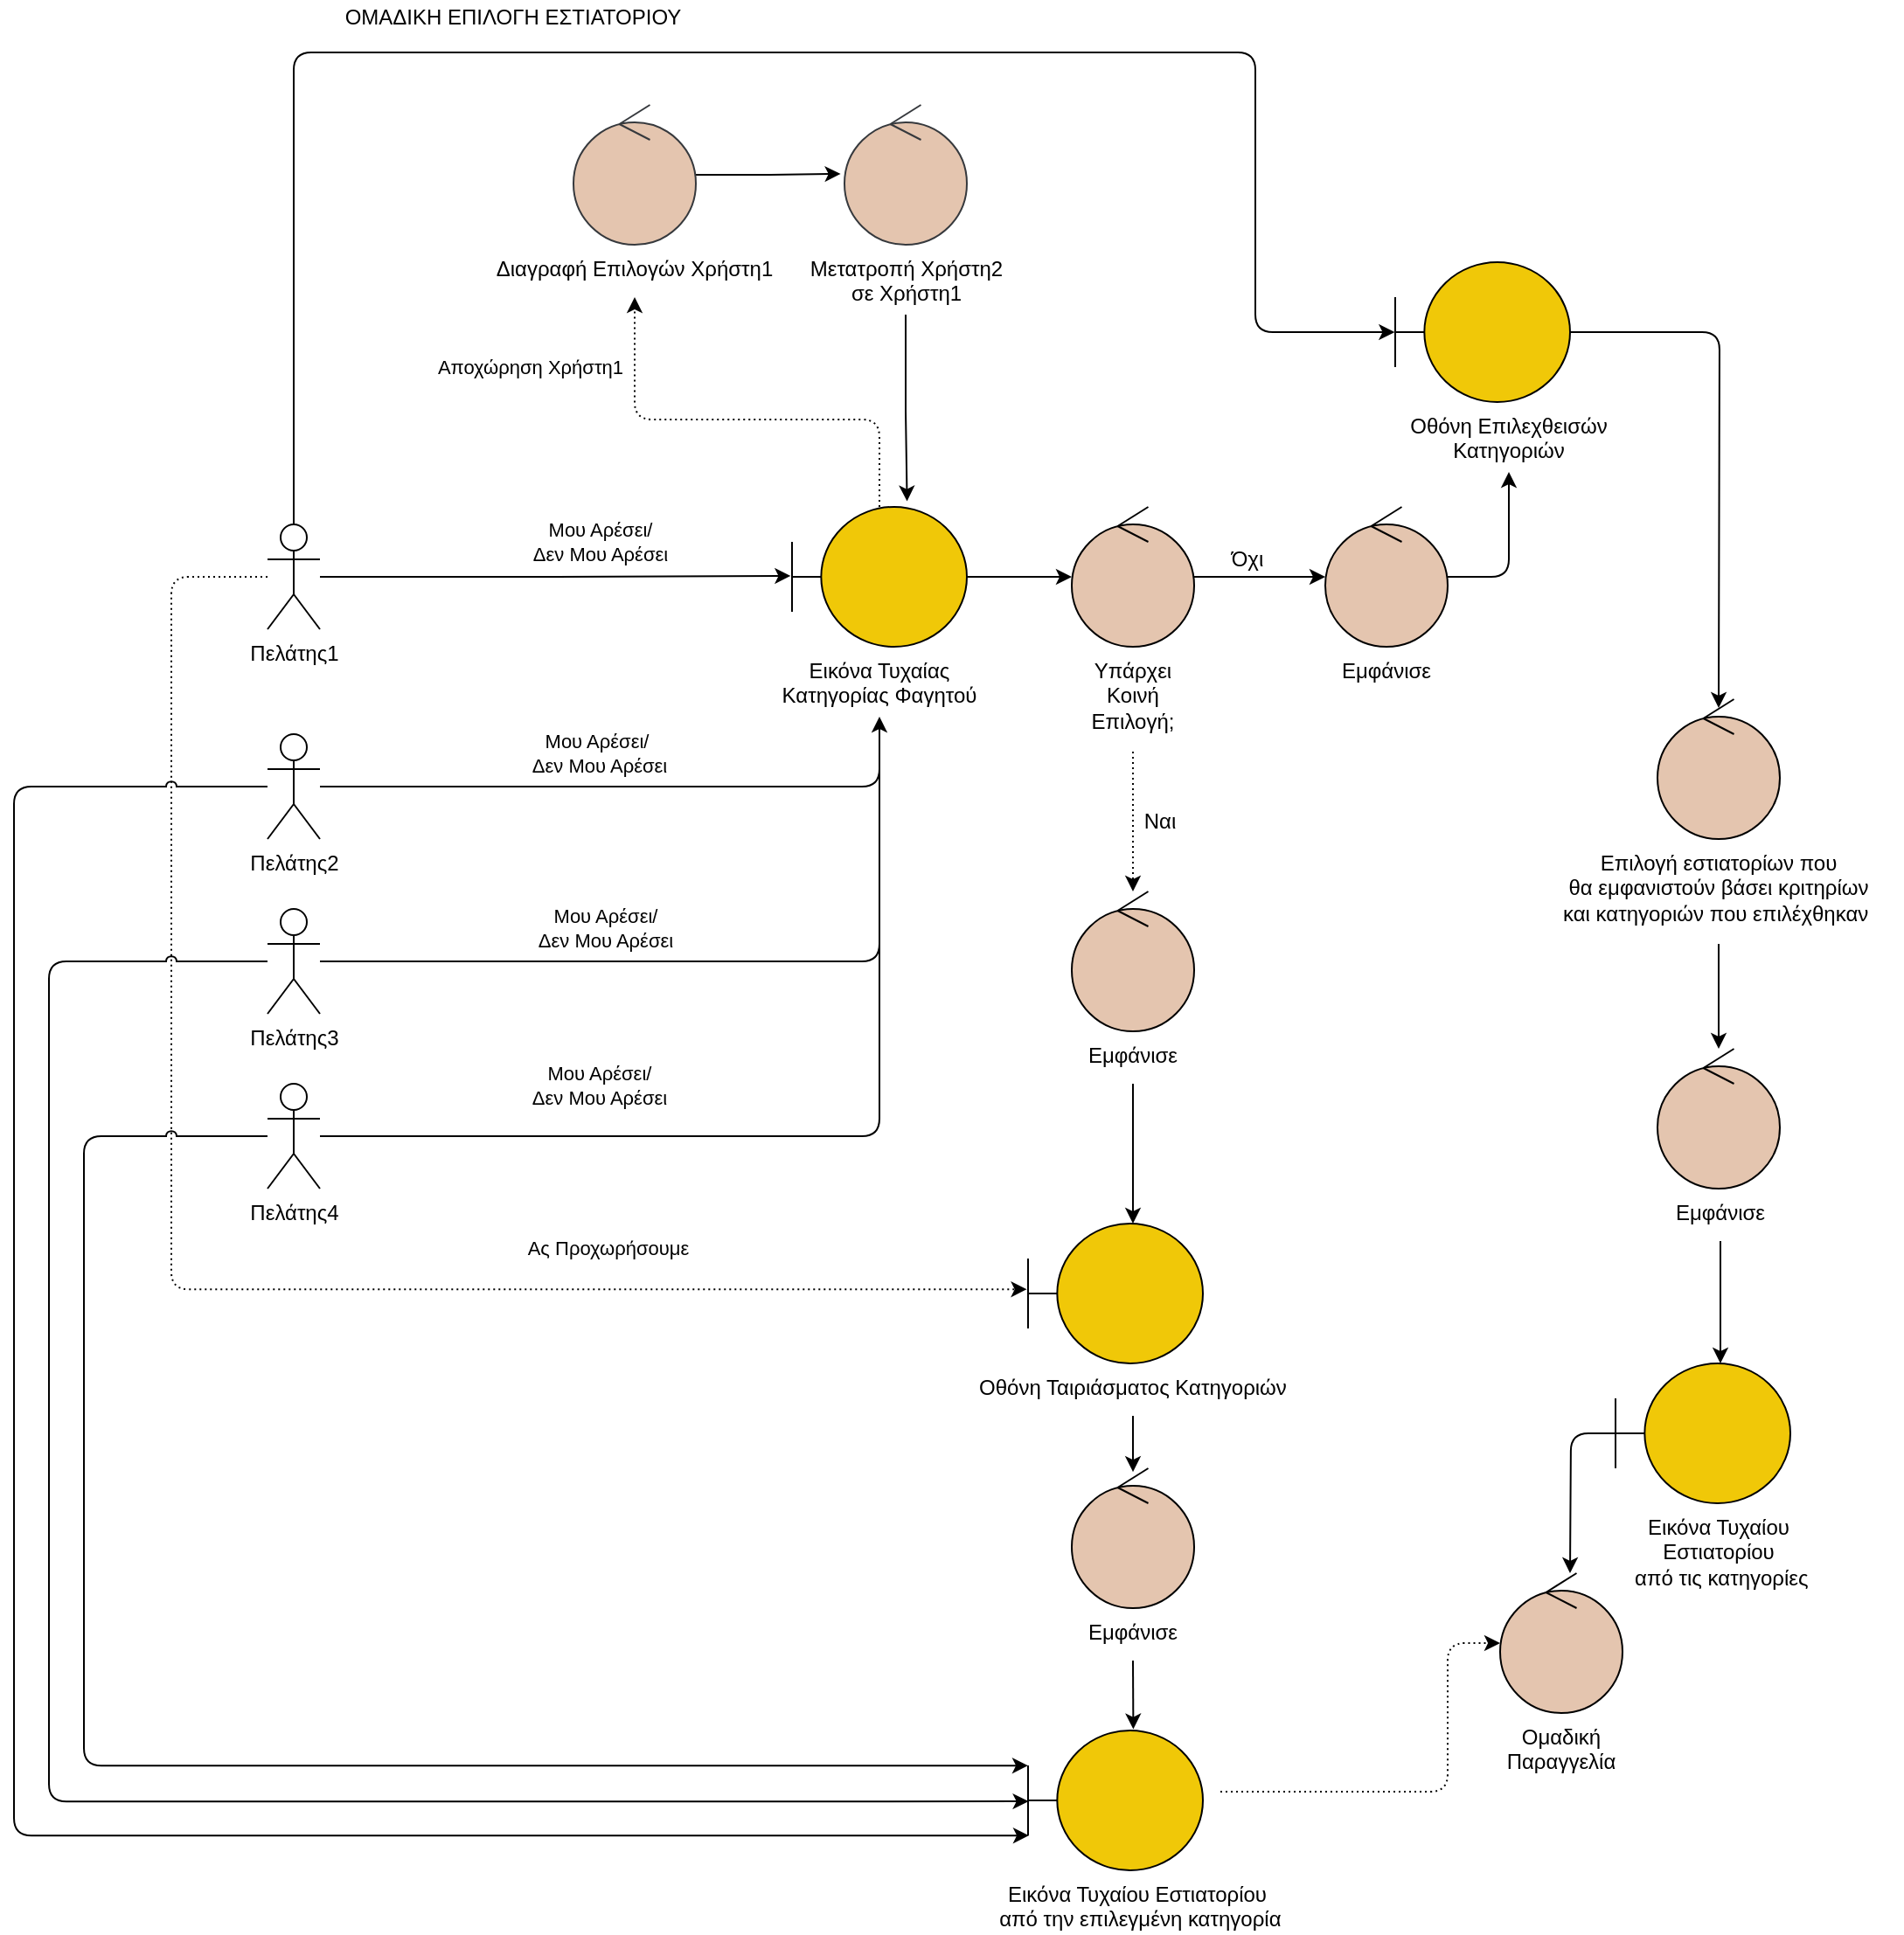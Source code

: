 <mxfile version="17.4.2" type="device"><diagram id="_NEF_zK0TXl3RWh3A6Ux" name="Page-1"><mxGraphModel dx="155" dy="-298" grid="1" gridSize="10" guides="1" tooltips="1" connect="1" arrows="1" fold="1" page="1" pageScale="1" pageWidth="850" pageHeight="1100" math="0" shadow="0"><root><mxCell id="0"/><mxCell id="1" parent="0"/><mxCell id="1qHovcCD5uMdtW0SAo7G-146" style="edgeStyle=orthogonalEdgeStyle;rounded=0;orthogonalLoop=1;jettySize=auto;html=1;entryX=-0.008;entryY=0.493;entryDx=0;entryDy=0;entryPerimeter=0;" parent="1" source="1qHovcCD5uMdtW0SAo7G-150" target="1qHovcCD5uMdtW0SAo7G-154" edge="1"><mxGeometry relative="1" as="geometry"/></mxCell><mxCell id="1qHovcCD5uMdtW0SAo7G-147" value="Μου Αρέσει/&lt;br&gt;Δεν Μου Αρέσει" style="edgeLabel;html=1;align=center;verticalAlign=middle;resizable=0;points=[];labelBackgroundColor=none;" parent="1qHovcCD5uMdtW0SAo7G-146" vertex="1" connectable="0"><mxGeometry x="-0.22" y="-2" relative="1" as="geometry"><mxPoint x="55" y="-22" as="offset"/></mxGeometry></mxCell><mxCell id="1qHovcCD5uMdtW0SAo7G-148" style="edgeStyle=orthogonalEdgeStyle;rounded=1;orthogonalLoop=1;jettySize=auto;html=1;entryX=-0.007;entryY=0.47;entryDx=0;entryDy=0;entryPerimeter=0;fillColor=#a20025;strokeColor=#000000;dashed=1;dashPattern=1 2;jumpStyle=arc;" parent="1" source="1qHovcCD5uMdtW0SAo7G-150" target="1qHovcCD5uMdtW0SAo7G-178" edge="1"><mxGeometry relative="1" as="geometry"><Array as="points"><mxPoint x="1530" y="1570"/><mxPoint x="1530" y="1978"/></Array></mxGeometry></mxCell><mxCell id="1qHovcCD5uMdtW0SAo7G-149" style="edgeStyle=orthogonalEdgeStyle;rounded=1;orthogonalLoop=1;jettySize=auto;html=1;entryX=-0.003;entryY=0.494;entryDx=0;entryDy=0;entryPerimeter=0;" parent="1" source="1qHovcCD5uMdtW0SAo7G-150" target="1qHovcCD5uMdtW0SAo7G-170" edge="1"><mxGeometry relative="1" as="geometry"><Array as="points"><mxPoint x="1600" y="1270"/><mxPoint x="2150" y="1270"/><mxPoint x="2150" y="1430"/><mxPoint x="2230" y="1430"/></Array></mxGeometry></mxCell><mxCell id="1qHovcCD5uMdtW0SAo7G-150" value="Πελάτης1" style="shape=umlActor;verticalLabelPosition=bottom;verticalAlign=top;html=1;outlineConnect=0;" parent="1" vertex="1"><mxGeometry x="1585" y="1540" width="30" height="60" as="geometry"/></mxCell><mxCell id="1qHovcCD5uMdtW0SAo7G-151" style="edgeStyle=orthogonalEdgeStyle;rounded=1;orthogonalLoop=1;jettySize=auto;html=1;fillColor=#ffff88;strokeColor=#000000;dashed=1;dashPattern=1 2;entryX=0.5;entryY=1;entryDx=0;entryDy=0;" parent="1" source="1qHovcCD5uMdtW0SAo7G-154" target="1qHovcCD5uMdtW0SAo7G-196" edge="1"><mxGeometry relative="1" as="geometry"><mxPoint x="1795" y="1390" as="targetPoint"/><Array as="points"><mxPoint x="1935" y="1480"/><mxPoint x="1795" y="1480"/></Array></mxGeometry></mxCell><mxCell id="1qHovcCD5uMdtW0SAo7G-152" value="Αποχώρηση Χρήστη1" style="edgeLabel;html=1;align=center;verticalAlign=middle;resizable=0;points=[];labelBackgroundColor=none;" parent="1qHovcCD5uMdtW0SAo7G-151" vertex="1" connectable="0"><mxGeometry x="0.497" y="-1" relative="1" as="geometry"><mxPoint x="-61" y="-26" as="offset"/></mxGeometry></mxCell><mxCell id="1qHovcCD5uMdtW0SAo7G-153" style="edgeStyle=orthogonalEdgeStyle;rounded=0;orthogonalLoop=1;jettySize=auto;html=1;" parent="1" source="1qHovcCD5uMdtW0SAo7G-154" target="1qHovcCD5uMdtW0SAo7G-190" edge="1"><mxGeometry relative="1" as="geometry"/></mxCell><mxCell id="1qHovcCD5uMdtW0SAo7G-154" value="" style="shape=umlBoundary;whiteSpace=wrap;html=1;fillColor=#F0C808;" parent="1" vertex="1"><mxGeometry x="1885" y="1530" width="100" height="80" as="geometry"/></mxCell><mxCell id="1qHovcCD5uMdtW0SAo7G-155" style="edgeStyle=orthogonalEdgeStyle;rounded=1;orthogonalLoop=1;jettySize=auto;html=1;entryX=0.5;entryY=1;entryDx=0;entryDy=0;" parent="1" source="1qHovcCD5uMdtW0SAo7G-157" target="1qHovcCD5uMdtW0SAo7G-198" edge="1"><mxGeometry relative="1" as="geometry"><Array as="points"><mxPoint x="1935" y="1690"/></Array></mxGeometry></mxCell><mxCell id="1qHovcCD5uMdtW0SAo7G-156" style="edgeStyle=orthogonalEdgeStyle;rounded=1;orthogonalLoop=1;jettySize=auto;html=1;entryX=0.005;entryY=0.751;entryDx=0;entryDy=0;entryPerimeter=0;jumpStyle=arc;" parent="1" source="1qHovcCD5uMdtW0SAo7G-157" target="1qHovcCD5uMdtW0SAo7G-204" edge="1"><mxGeometry relative="1" as="geometry"><mxPoint x="2019.34" y="2290.16" as="targetPoint"/><Array as="points"><mxPoint x="1440" y="1690"/><mxPoint x="1440" y="2290"/></Array></mxGeometry></mxCell><mxCell id="1qHovcCD5uMdtW0SAo7G-157" value="Πελάτης2" style="shape=umlActor;verticalLabelPosition=bottom;verticalAlign=top;html=1;outlineConnect=0;" parent="1" vertex="1"><mxGeometry x="1585" y="1660" width="30" height="60" as="geometry"/></mxCell><mxCell id="1qHovcCD5uMdtW0SAo7G-158" style="edgeStyle=orthogonalEdgeStyle;rounded=1;orthogonalLoop=1;jettySize=auto;html=1;endArrow=none;endFill=0;" parent="1" source="1qHovcCD5uMdtW0SAo7G-160" edge="1"><mxGeometry relative="1" as="geometry"><Array as="points"><mxPoint x="1935" y="1790"/></Array><mxPoint x="1935" y="1660" as="targetPoint"/></mxGeometry></mxCell><mxCell id="1qHovcCD5uMdtW0SAo7G-159" style="edgeStyle=orthogonalEdgeStyle;rounded=1;orthogonalLoop=1;jettySize=auto;html=1;entryX=0.003;entryY=0.507;entryDx=0;entryDy=0;entryPerimeter=0;jumpStyle=arc;" parent="1" source="1qHovcCD5uMdtW0SAo7G-160" target="1qHovcCD5uMdtW0SAo7G-204" edge="1"><mxGeometry relative="1" as="geometry"><mxPoint x="2019.23" y="2270.09" as="targetPoint"/><Array as="points"><mxPoint x="1460" y="1790"/><mxPoint x="1460" y="2271"/></Array></mxGeometry></mxCell><mxCell id="1qHovcCD5uMdtW0SAo7G-160" value="Πελάτης3" style="shape=umlActor;verticalLabelPosition=bottom;verticalAlign=top;html=1;outlineConnect=0;" parent="1" vertex="1"><mxGeometry x="1585" y="1760" width="30" height="60" as="geometry"/></mxCell><mxCell id="1qHovcCD5uMdtW0SAo7G-161" style="edgeStyle=orthogonalEdgeStyle;rounded=1;orthogonalLoop=1;jettySize=auto;html=1;endArrow=none;endFill=0;" parent="1" source="1qHovcCD5uMdtW0SAo7G-163" edge="1"><mxGeometry relative="1" as="geometry"><Array as="points"><mxPoint x="1935" y="1890"/></Array><mxPoint x="1935" y="1660" as="targetPoint"/></mxGeometry></mxCell><mxCell id="1qHovcCD5uMdtW0SAo7G-162" style="edgeStyle=orthogonalEdgeStyle;rounded=1;orthogonalLoop=1;jettySize=auto;html=1;entryX=0;entryY=0.251;entryDx=0;entryDy=0;entryPerimeter=0;jumpStyle=arc;" parent="1" source="1qHovcCD5uMdtW0SAo7G-163" target="1qHovcCD5uMdtW0SAo7G-204" edge="1"><mxGeometry relative="1" as="geometry"><mxPoint x="2018.9" y="2250.11" as="targetPoint"/><Array as="points"><mxPoint x="1480" y="1890"/><mxPoint x="1480" y="2250"/></Array></mxGeometry></mxCell><mxCell id="1qHovcCD5uMdtW0SAo7G-163" value="Πελάτης4" style="shape=umlActor;verticalLabelPosition=bottom;verticalAlign=top;html=1;outlineConnect=0;" parent="1" vertex="1"><mxGeometry x="1585" y="1860" width="30" height="60" as="geometry"/></mxCell><mxCell id="1qHovcCD5uMdtW0SAo7G-164" value="Μου Αρέσει/&lt;br&gt;&amp;nbsp;Δεν Μου Αρέσει" style="edgeLabel;html=1;align=center;verticalAlign=middle;resizable=0;points=[];labelBackgroundColor=none;" parent="1" vertex="1" connectable="0"><mxGeometry x="1785" y="1700" as="geometry"><mxPoint x="-12" y="-29" as="offset"/></mxGeometry></mxCell><mxCell id="1qHovcCD5uMdtW0SAo7G-165" value="Μου Αρέσει/&lt;br&gt;Δεν Μου Αρέσει" style="edgeLabel;html=1;align=center;verticalAlign=middle;resizable=0;points=[];labelBackgroundColor=none;" parent="1" vertex="1" connectable="0"><mxGeometry x="1790" y="1800" as="geometry"><mxPoint x="-12" y="-29" as="offset"/></mxGeometry></mxCell><mxCell id="1qHovcCD5uMdtW0SAo7G-166" value="&lt;span style=&quot;color: rgb(0, 0, 0); font-family: helvetica; font-size: 11px; font-style: normal; font-weight: 400; letter-spacing: normal; text-indent: 0px; text-transform: none; word-spacing: 0px; display: inline; float: none;&quot;&gt;Μου Αρέσει/&lt;br&gt;Δεν Μου Αρέσει&lt;/span&gt;" style="text;whiteSpace=wrap;html=1;labelBackgroundColor=none;align=center;" parent="1" vertex="1"><mxGeometry x="1735" y="1840" width="80" height="30" as="geometry"/></mxCell><mxCell id="1qHovcCD5uMdtW0SAo7G-167" style="edgeStyle=orthogonalEdgeStyle;rounded=1;orthogonalLoop=1;jettySize=auto;html=1;entryX=0.5;entryY=1;entryDx=0;entryDy=0;" parent="1" source="1qHovcCD5uMdtW0SAo7G-168" target="1qHovcCD5uMdtW0SAo7G-201" edge="1"><mxGeometry relative="1" as="geometry"><Array as="points"><mxPoint x="2295" y="1570"/></Array></mxGeometry></mxCell><mxCell id="1qHovcCD5uMdtW0SAo7G-168" value="" style="ellipse;shape=umlControl;whiteSpace=wrap;html=1;fillColor=#E4C5AF;" parent="1" vertex="1"><mxGeometry x="2190" y="1530" width="70" height="80" as="geometry"/></mxCell><mxCell id="1qHovcCD5uMdtW0SAo7G-169" style="edgeStyle=orthogonalEdgeStyle;rounded=1;orthogonalLoop=1;jettySize=auto;html=1;" parent="1" source="1qHovcCD5uMdtW0SAo7G-170" edge="1"><mxGeometry relative="1" as="geometry"><mxPoint x="2415" y="1645" as="targetPoint"/></mxGeometry></mxCell><mxCell id="1qHovcCD5uMdtW0SAo7G-170" value="" style="shape=umlBoundary;whiteSpace=wrap;html=1;fillColor=#F0C808;" parent="1" vertex="1"><mxGeometry x="2230" y="1390" width="100" height="80" as="geometry"/></mxCell><mxCell id="1qHovcCD5uMdtW0SAo7G-171" style="edgeStyle=orthogonalEdgeStyle;rounded=1;orthogonalLoop=1;jettySize=auto;html=1;entryX=1;entryY=0.5;entryDx=0;entryDy=0;" parent="1" source="1qHovcCD5uMdtW0SAo7G-172" edge="1"><mxGeometry relative="1" as="geometry"><mxPoint x="2330" y="2140" as="targetPoint"/></mxGeometry></mxCell><mxCell id="1qHovcCD5uMdtW0SAo7G-172" value="" style="shape=umlBoundary;whiteSpace=wrap;html=1;fillColor=#F0C808;" parent="1" vertex="1"><mxGeometry x="2356" y="2020" width="100" height="80" as="geometry"/></mxCell><mxCell id="1qHovcCD5uMdtW0SAo7G-173" style="edgeStyle=orthogonalEdgeStyle;rounded=0;orthogonalLoop=1;jettySize=auto;html=1;exitX=0.5;exitY=1;exitDx=0;exitDy=0;" parent="1" source="1qHovcCD5uMdtW0SAo7G-195" target="1qHovcCD5uMdtW0SAo7G-175" edge="1"><mxGeometry relative="1" as="geometry"><mxPoint x="2410" y="1862.5" as="sourcePoint"/></mxGeometry></mxCell><mxCell id="1qHovcCD5uMdtW0SAo7G-174" style="edgeStyle=orthogonalEdgeStyle;rounded=0;orthogonalLoop=1;jettySize=auto;html=1;entryX=0.6;entryY=0;entryDx=0;entryDy=0;entryPerimeter=0;exitX=0.5;exitY=1;exitDx=0;exitDy=0;" parent="1" source="1qHovcCD5uMdtW0SAo7G-210" target="1qHovcCD5uMdtW0SAo7G-172" edge="1"><mxGeometry relative="1" as="geometry"/></mxCell><mxCell id="1qHovcCD5uMdtW0SAo7G-175" value="" style="ellipse;shape=umlControl;whiteSpace=wrap;html=1;fillColor=#E4C5AF;" parent="1" vertex="1"><mxGeometry x="2380" y="1840" width="70" height="80" as="geometry"/></mxCell><mxCell id="1qHovcCD5uMdtW0SAo7G-176" style="edgeStyle=orthogonalEdgeStyle;rounded=0;orthogonalLoop=1;jettySize=auto;html=1;fillColor=#a20025;strokeColor=#000000;exitX=0.5;exitY=1;exitDx=0;exitDy=0;" parent="1" source="1qHovcCD5uMdtW0SAo7G-202" target="1qHovcCD5uMdtW0SAo7G-178" edge="1"><mxGeometry relative="1" as="geometry"><mxPoint x="2165" y="1685" as="targetPoint"/><Array as="points"><mxPoint x="2080" y="1910"/><mxPoint x="2080" y="1910"/></Array></mxGeometry></mxCell><mxCell id="1qHovcCD5uMdtW0SAo7G-177" value="" style="ellipse;shape=umlControl;whiteSpace=wrap;html=1;fillColor=#E4C5AF;fontColor=#ffffff;strokeColor=#000000;" parent="1" vertex="1"><mxGeometry x="2045" y="1750" width="70" height="80" as="geometry"/></mxCell><mxCell id="1qHovcCD5uMdtW0SAo7G-178" value="" style="shape=umlBoundary;whiteSpace=wrap;html=1;fillColor=#F0C808;fontColor=#ffffff;strokeColor=#000000;" parent="1" vertex="1"><mxGeometry x="2020" y="1940" width="100" height="80" as="geometry"/></mxCell><mxCell id="1qHovcCD5uMdtW0SAo7G-179" style="edgeStyle=orthogonalEdgeStyle;rounded=0;orthogonalLoop=1;jettySize=auto;html=1;entryX=0.602;entryY=-0.009;entryDx=0;entryDy=0;entryPerimeter=0;fillColor=#a20025;strokeColor=#000000;exitX=0.5;exitY=1;exitDx=0;exitDy=0;" parent="1" source="1qHovcCD5uMdtW0SAo7G-207" target="1qHovcCD5uMdtW0SAo7G-204" edge="1"><mxGeometry relative="1" as="geometry"><mxPoint x="2084.79" y="2226.89" as="targetPoint"/><Array as="points"/></mxGeometry></mxCell><mxCell id="1qHovcCD5uMdtW0SAo7G-180" value="" style="ellipse;shape=umlControl;whiteSpace=wrap;html=1;fillColor=#E4C5AF;fontColor=#ffffff;strokeColor=#000000;" parent="1" vertex="1"><mxGeometry x="2045" y="2080" width="70" height="80" as="geometry"/></mxCell><mxCell id="1qHovcCD5uMdtW0SAo7G-181" value="&lt;div style=&quot;&quot;&gt;&lt;font face=&quot;helvetica&quot;&gt;&lt;span style=&quot;font-size: 11px;&quot;&gt;Ας Προχωρήσουμε&lt;/span&gt;&lt;/font&gt;&lt;/div&gt;" style="text;whiteSpace=wrap;html=1;labelBackgroundColor=none;align=center;" parent="1" vertex="1"><mxGeometry x="1730" y="1940" width="100" height="30" as="geometry"/></mxCell><mxCell id="1qHovcCD5uMdtW0SAo7G-182" style="edgeStyle=orthogonalEdgeStyle;rounded=1;orthogonalLoop=1;jettySize=auto;html=1;entryX=0.5;entryY=1;entryDx=0;entryDy=0;fillColor=#a20025;strokeColor=#000000;dashed=1;dashPattern=1 2;" parent="1" edge="1"><mxGeometry relative="1" as="geometry"><Array as="points"><mxPoint x="2260" y="2265"/><mxPoint x="2260" y="2180"/></Array><mxPoint x="2290" y="2180" as="targetPoint"/><mxPoint x="2130" y="2265" as="sourcePoint"/></mxGeometry></mxCell><mxCell id="1qHovcCD5uMdtW0SAo7G-183" value="ΟΜΑΔΙΚΗ ΕΠΙΛΟΓΗ ΕΣΤΙΑΤΟΡΙΟΥ" style="text;html=1;align=center;verticalAlign=middle;resizable=0;points=[];autosize=1;strokeColor=none;fillColor=none;" parent="1" vertex="1"><mxGeometry x="1620" y="1240" width="210" height="20" as="geometry"/></mxCell><mxCell id="1qHovcCD5uMdtW0SAo7G-184" style="edgeStyle=orthogonalEdgeStyle;rounded=0;orthogonalLoop=1;jettySize=auto;html=1;entryX=-0.031;entryY=0.493;entryDx=0;entryDy=0;entryPerimeter=0;fillColor=#d80073;strokeColor=#000000;" parent="1" source="1qHovcCD5uMdtW0SAo7G-185" target="1qHovcCD5uMdtW0SAo7G-187" edge="1"><mxGeometry relative="1" as="geometry"/></mxCell><mxCell id="1qHovcCD5uMdtW0SAo7G-185" value="" style="ellipse;shape=umlControl;whiteSpace=wrap;html=1;fillColor=#E4C5AF;strokeColor=#36393d;" parent="1" vertex="1"><mxGeometry x="1760" y="1300" width="70" height="80" as="geometry"/></mxCell><mxCell id="1qHovcCD5uMdtW0SAo7G-186" style="edgeStyle=orthogonalEdgeStyle;rounded=0;orthogonalLoop=1;jettySize=auto;html=1;entryX=0.658;entryY=-0.04;entryDx=0;entryDy=0;entryPerimeter=0;fillColor=#d80073;strokeColor=#000000;exitX=0.5;exitY=1;exitDx=0;exitDy=0;" parent="1" source="1qHovcCD5uMdtW0SAo7G-197" target="1qHovcCD5uMdtW0SAo7G-154" edge="1"><mxGeometry relative="1" as="geometry"/></mxCell><mxCell id="1qHovcCD5uMdtW0SAo7G-187" value="" style="ellipse;shape=umlControl;whiteSpace=wrap;html=1;fillColor=#E4C5AF;strokeColor=#36393d;" parent="1" vertex="1"><mxGeometry x="1915" y="1300" width="70" height="80" as="geometry"/></mxCell><mxCell id="1qHovcCD5uMdtW0SAo7G-188" style="edgeStyle=orthogonalEdgeStyle;rounded=0;orthogonalLoop=1;jettySize=auto;html=1;" parent="1" source="1qHovcCD5uMdtW0SAo7G-190" target="1qHovcCD5uMdtW0SAo7G-168" edge="1"><mxGeometry relative="1" as="geometry"/></mxCell><mxCell id="1qHovcCD5uMdtW0SAo7G-189" style="edgeStyle=orthogonalEdgeStyle;rounded=0;orthogonalLoop=1;jettySize=auto;html=1;fillColor=#a20025;strokeColor=#000000;exitX=0.5;exitY=1;exitDx=0;exitDy=0;dashed=1;dashPattern=1 2;" parent="1" source="1qHovcCD5uMdtW0SAo7G-199" target="1qHovcCD5uMdtW0SAo7G-177" edge="1"><mxGeometry relative="1" as="geometry"/></mxCell><mxCell id="1qHovcCD5uMdtW0SAo7G-190" value="" style="ellipse;shape=umlControl;whiteSpace=wrap;html=1;fillColor=#E4C5AF;" parent="1" vertex="1"><mxGeometry x="2045" y="1530" width="70" height="80" as="geometry"/></mxCell><mxCell id="1qHovcCD5uMdtW0SAo7G-191" value="Όχι" style="text;html=1;align=center;verticalAlign=middle;resizable=0;points=[];autosize=1;strokeColor=none;fillColor=none;" parent="1" vertex="1"><mxGeometry x="2130" y="1550" width="30" height="20" as="geometry"/></mxCell><mxCell id="1qHovcCD5uMdtW0SAo7G-192" value="Ναι" style="text;html=1;align=center;verticalAlign=middle;resizable=0;points=[];autosize=1;strokeColor=none;fillColor=none;" parent="1" vertex="1"><mxGeometry x="2080" y="1700" width="30" height="20" as="geometry"/></mxCell><mxCell id="1qHovcCD5uMdtW0SAo7G-193" value="" style="ellipse;shape=umlControl;whiteSpace=wrap;html=1;fillColor=#E4C5AF;" parent="1" vertex="1"><mxGeometry x="2290" y="2140" width="70" height="80" as="geometry"/></mxCell><mxCell id="1qHovcCD5uMdtW0SAo7G-194" value="" style="ellipse;shape=umlControl;whiteSpace=wrap;html=1;fillColor=#E4C5AF;" parent="1" vertex="1"><mxGeometry x="2380" y="1640" width="70" height="80" as="geometry"/></mxCell><mxCell id="1qHovcCD5uMdtW0SAo7G-195" value="&lt;span style=&quot;font-family: helvetica; font-size: 12px; font-style: normal; font-weight: 400; letter-spacing: normal; text-indent: 0px; text-transform: none; word-spacing: 0px; display: inline; float: none;&quot;&gt;Επιλογή εστιατορίων που &lt;br&gt;θα εμφανιστούν βάσει κριτηρίων &lt;br&gt;και κατηγοριών που επιλέχθηκαν&amp;nbsp;&lt;/span&gt;" style="text;whiteSpace=wrap;html=1;align=center;labelBackgroundColor=none;fontColor=default;" parent="1" vertex="1"><mxGeometry x="2310" y="1720" width="210" height="60" as="geometry"/></mxCell><mxCell id="1qHovcCD5uMdtW0SAo7G-196" value="&lt;meta charset=&quot;utf-8&quot;&gt;&lt;span style=&quot;font-family: helvetica; font-size: 12px; font-style: normal; font-weight: 400; letter-spacing: normal; text-indent: 0px; text-transform: none; word-spacing: 0px; display: inline; float: none;&quot;&gt;Διαγραφή Επιλογών Χρήστη1&lt;/span&gt;" style="text;whiteSpace=wrap;html=1;align=center;labelBackgroundColor=none;fontColor=default;" parent="1" vertex="1"><mxGeometry x="1700" y="1380" width="190" height="30" as="geometry"/></mxCell><mxCell id="1qHovcCD5uMdtW0SAo7G-197" value="&lt;span style=&quot;font-family: helvetica; font-size: 12px; font-style: normal; font-weight: 400; letter-spacing: normal; text-indent: 0px; text-transform: none; word-spacing: 0px; display: inline; float: none;&quot;&gt;Μετατροπή Χρήστη2&lt;br&gt;σε Χρήστη1&lt;/span&gt;" style="text;whiteSpace=wrap;html=1;align=center;labelBackgroundColor=none;fontColor=default;" parent="1" vertex="1"><mxGeometry x="1882.5" y="1380" width="135" height="40" as="geometry"/></mxCell><mxCell id="1qHovcCD5uMdtW0SAo7G-198" value="&lt;span style=&quot;font-family: helvetica; font-size: 12px; font-style: normal; font-weight: 400; letter-spacing: normal; text-indent: 0px; text-transform: none; word-spacing: 0px; display: inline; float: none;&quot;&gt;Εικόνα Τυχαίας &lt;br&gt;Κατηγορίας Φαγητού&lt;/span&gt;" style="text;whiteSpace=wrap;html=1;align=center;labelBackgroundColor=none;fontColor=default;" parent="1" vertex="1"><mxGeometry x="1865" y="1610" width="140" height="40" as="geometry"/></mxCell><mxCell id="1qHovcCD5uMdtW0SAo7G-199" value="&lt;meta charset=&quot;utf-8&quot;&gt;&lt;span style=&quot;font-family: helvetica; font-size: 12px; font-style: normal; font-weight: 400; letter-spacing: normal; text-indent: 0px; text-transform: none; word-spacing: 0px; display: inline; float: none;&quot;&gt;Υπάρχει&lt;/span&gt;&lt;br style=&quot;font-family: helvetica; font-size: 12px; font-style: normal; font-weight: 400; letter-spacing: normal; text-indent: 0px; text-transform: none; word-spacing: 0px;&quot;&gt;&lt;span style=&quot;font-family: helvetica; font-size: 12px; font-style: normal; font-weight: 400; letter-spacing: normal; text-indent: 0px; text-transform: none; word-spacing: 0px; display: inline; float: none;&quot;&gt;Κοινή&lt;/span&gt;&lt;br style=&quot;font-family: helvetica; font-size: 12px; font-style: normal; font-weight: 400; letter-spacing: normal; text-indent: 0px; text-transform: none; word-spacing: 0px;&quot;&gt;&lt;span style=&quot;font-family: helvetica; font-size: 12px; font-style: normal; font-weight: 400; letter-spacing: normal; text-indent: 0px; text-transform: none; word-spacing: 0px; display: inline; float: none;&quot;&gt;Επιλογή;&lt;/span&gt;" style="text;whiteSpace=wrap;html=1;align=center;labelBackgroundColor=none;fontColor=default;" parent="1" vertex="1"><mxGeometry x="2040" y="1610" width="80" height="60" as="geometry"/></mxCell><mxCell id="1qHovcCD5uMdtW0SAo7G-200" value="&lt;meta charset=&quot;utf-8&quot;&gt;&lt;span style=&quot;font-family: helvetica; font-size: 12px; font-style: normal; font-weight: 400; letter-spacing: normal; text-indent: 0px; text-transform: none; word-spacing: 0px; display: inline; float: none;&quot;&gt;Εμφάνισε&lt;/span&gt;" style="text;whiteSpace=wrap;html=1;align=center;labelBackgroundColor=none;fontColor=default;" parent="1" vertex="1"><mxGeometry x="2185" y="1610" width="80" height="30" as="geometry"/></mxCell><mxCell id="1qHovcCD5uMdtW0SAo7G-201" value="&lt;span style=&quot;font-family: helvetica; font-size: 12px; font-style: normal; font-weight: 400; letter-spacing: normal; text-indent: 0px; text-transform: none; word-spacing: 0px; display: inline; float: none;&quot;&gt;Οθόνη Επιλεχθεισών &lt;br&gt;Κατηγοριών&lt;/span&gt;" style="text;whiteSpace=wrap;html=1;align=center;labelBackgroundColor=none;fontColor=default;" parent="1" vertex="1"><mxGeometry x="2220" y="1470" width="150" height="40" as="geometry"/></mxCell><mxCell id="1qHovcCD5uMdtW0SAo7G-202" value="&lt;meta charset=&quot;utf-8&quot;&gt;&lt;span style=&quot;font-family: helvetica; font-size: 12px; font-style: normal; font-weight: 400; letter-spacing: normal; text-indent: 0px; text-transform: none; word-spacing: 0px; display: inline; float: none;&quot;&gt;Εμφάνισε&lt;/span&gt;" style="text;whiteSpace=wrap;html=1;align=center;labelBackgroundColor=none;fontColor=default;" parent="1" vertex="1"><mxGeometry x="2040" y="1830" width="80" height="30" as="geometry"/></mxCell><mxCell id="1qHovcCD5uMdtW0SAo7G-203" value="&lt;span style=&quot;font-family: &amp;#34;helvetica&amp;#34; ; font-size: 12px ; font-style: normal ; font-weight: 400 ; letter-spacing: normal ; text-indent: 0px ; text-transform: none ; word-spacing: 0px ; display: inline ; float: none&quot;&gt;Εικόνα Τυχαίου Εστιατορίου&lt;br&gt;&amp;nbsp;από την επιλεγμένη κατηγορία&lt;/span&gt;" style="text;whiteSpace=wrap;html=1;align=center;labelBackgroundColor=none;fontColor=default;" parent="1" vertex="1"><mxGeometry x="1980" y="2310" width="205" height="30" as="geometry"/></mxCell><mxCell id="1qHovcCD5uMdtW0SAo7G-204" value="" style="shape=umlBoundary;whiteSpace=wrap;html=1;fillColor=#F0C808;fontColor=#ffffff;strokeColor=#000000;" parent="1" vertex="1"><mxGeometry x="2020" y="2230" width="100" height="80" as="geometry"/></mxCell><mxCell id="1qHovcCD5uMdtW0SAo7G-205" style="edgeStyle=orthogonalEdgeStyle;rounded=1;orthogonalLoop=1;jettySize=auto;html=1;entryX=0.5;entryY=0.026;entryDx=0;entryDy=0;entryPerimeter=0;fontColor=default;strokeColor=#000000;" parent="1" source="1qHovcCD5uMdtW0SAo7G-206" target="1qHovcCD5uMdtW0SAo7G-180" edge="1"><mxGeometry relative="1" as="geometry"/></mxCell><mxCell id="1qHovcCD5uMdtW0SAo7G-206" value="&lt;meta charset=&quot;utf-8&quot;&gt;&lt;span style=&quot;font-family: helvetica; font-size: 12px; font-style: normal; font-weight: 400; letter-spacing: normal; text-indent: 0px; text-transform: none; word-spacing: 0px; display: inline; float: none;&quot;&gt;Οθόνη Ταιριάσματος Κατηγοριών&lt;/span&gt;" style="text;whiteSpace=wrap;html=1;align=center;labelBackgroundColor=none;fontColor=default;" parent="1" vertex="1"><mxGeometry x="1970" y="2020" width="220" height="30" as="geometry"/></mxCell><mxCell id="1qHovcCD5uMdtW0SAo7G-207" value="&lt;meta charset=&quot;utf-8&quot;&gt;&lt;span style=&quot;font-family: helvetica; font-size: 12px; font-style: normal; font-weight: 400; letter-spacing: normal; text-indent: 0px; text-transform: none; word-spacing: 0px; display: inline; float: none;&quot;&gt;Εμφάνισε&lt;/span&gt;" style="text;whiteSpace=wrap;html=1;align=center;labelBackgroundColor=none;fontColor=default;" parent="1" vertex="1"><mxGeometry x="2040" y="2160" width="80" height="30" as="geometry"/></mxCell><mxCell id="1qHovcCD5uMdtW0SAo7G-208" value="&lt;meta charset=&quot;utf-8&quot;&gt;&lt;span style=&quot;font-family: helvetica; font-size: 12px; font-style: normal; font-weight: 400; letter-spacing: normal; text-indent: 0px; text-transform: none; word-spacing: 0px; display: inline; float: none;&quot;&gt;Ομαδική&lt;/span&gt;&lt;br style=&quot;font-family: helvetica; font-size: 12px; font-style: normal; font-weight: 400; letter-spacing: normal; text-indent: 0px; text-transform: none; word-spacing: 0px;&quot;&gt;&lt;span style=&quot;font-family: helvetica; font-size: 12px; font-style: normal; font-weight: 400; letter-spacing: normal; text-indent: 0px; text-transform: none; word-spacing: 0px; display: inline; float: none;&quot;&gt;Παραγγελία&lt;/span&gt;" style="text;whiteSpace=wrap;html=1;align=center;labelBackgroundColor=none;fontColor=default;" parent="1" vertex="1"><mxGeometry x="2280" y="2220" width="90" height="40" as="geometry"/></mxCell><mxCell id="1qHovcCD5uMdtW0SAo7G-209" value="&lt;span style=&quot;font-family: &amp;#34;helvetica&amp;#34; ; font-size: 12px ; font-style: normal ; font-weight: 400 ; letter-spacing: normal ; text-indent: 0px ; text-transform: none ; word-spacing: 0px ; display: inline ; float: none&quot;&gt;Εικόνα Τυχαίου &lt;br&gt;Εστιατορίου&lt;br&gt;&amp;nbsp;από τις κατηγορίες&lt;/span&gt;" style="text;whiteSpace=wrap;html=1;align=center;labelBackgroundColor=none;fontColor=default;" parent="1" vertex="1"><mxGeometry x="2330" y="2100" width="170" height="30" as="geometry"/></mxCell><mxCell id="1qHovcCD5uMdtW0SAo7G-210" value="&lt;meta charset=&quot;utf-8&quot;&gt;&lt;span style=&quot;font-family: helvetica; font-size: 12px; font-style: normal; font-weight: 400; letter-spacing: normal; text-indent: 0px; text-transform: none; word-spacing: 0px; display: inline; float: none;&quot;&gt;Εμφάνισε&lt;/span&gt;" style="text;whiteSpace=wrap;html=1;align=center;labelBackgroundColor=none;fontColor=default;" parent="1" vertex="1"><mxGeometry x="2376" y="1920" width="80" height="30" as="geometry"/></mxCell></root></mxGraphModel></diagram></mxfile>